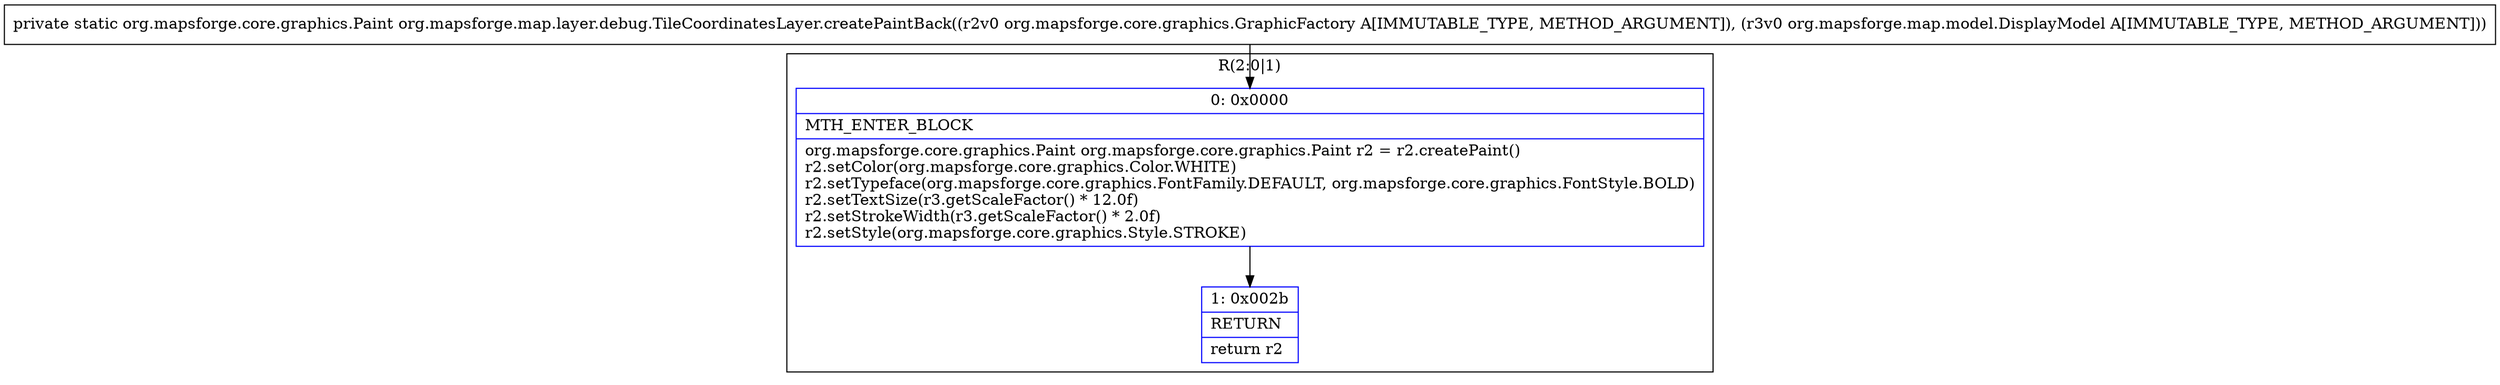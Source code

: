digraph "CFG fororg.mapsforge.map.layer.debug.TileCoordinatesLayer.createPaintBack(Lorg\/mapsforge\/core\/graphics\/GraphicFactory;Lorg\/mapsforge\/map\/model\/DisplayModel;)Lorg\/mapsforge\/core\/graphics\/Paint;" {
subgraph cluster_Region_1819672881 {
label = "R(2:0|1)";
node [shape=record,color=blue];
Node_0 [shape=record,label="{0\:\ 0x0000|MTH_ENTER_BLOCK\l|org.mapsforge.core.graphics.Paint org.mapsforge.core.graphics.Paint r2 = r2.createPaint()\lr2.setColor(org.mapsforge.core.graphics.Color.WHITE)\lr2.setTypeface(org.mapsforge.core.graphics.FontFamily.DEFAULT, org.mapsforge.core.graphics.FontStyle.BOLD)\lr2.setTextSize(r3.getScaleFactor() * 12.0f)\lr2.setStrokeWidth(r3.getScaleFactor() * 2.0f)\lr2.setStyle(org.mapsforge.core.graphics.Style.STROKE)\l}"];
Node_1 [shape=record,label="{1\:\ 0x002b|RETURN\l|return r2\l}"];
}
MethodNode[shape=record,label="{private static org.mapsforge.core.graphics.Paint org.mapsforge.map.layer.debug.TileCoordinatesLayer.createPaintBack((r2v0 org.mapsforge.core.graphics.GraphicFactory A[IMMUTABLE_TYPE, METHOD_ARGUMENT]), (r3v0 org.mapsforge.map.model.DisplayModel A[IMMUTABLE_TYPE, METHOD_ARGUMENT])) }"];
MethodNode -> Node_0;
Node_0 -> Node_1;
}

